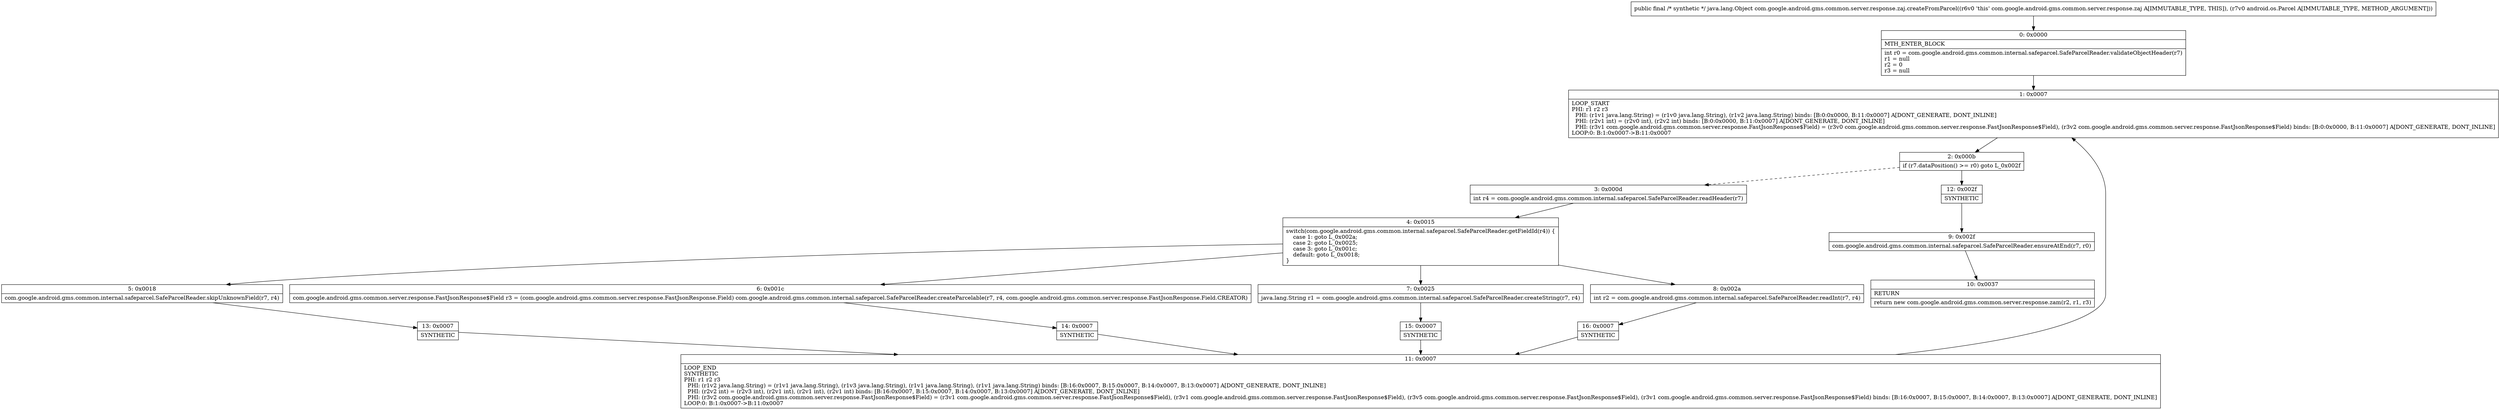 digraph "CFG forcom.google.android.gms.common.server.response.zaj.createFromParcel(Landroid\/os\/Parcel;)Ljava\/lang\/Object;" {
Node_0 [shape=record,label="{0\:\ 0x0000|MTH_ENTER_BLOCK\l|int r0 = com.google.android.gms.common.internal.safeparcel.SafeParcelReader.validateObjectHeader(r7)\lr1 = null\lr2 = 0\lr3 = null\l}"];
Node_1 [shape=record,label="{1\:\ 0x0007|LOOP_START\lPHI: r1 r2 r3 \l  PHI: (r1v1 java.lang.String) = (r1v0 java.lang.String), (r1v2 java.lang.String) binds: [B:0:0x0000, B:11:0x0007] A[DONT_GENERATE, DONT_INLINE]\l  PHI: (r2v1 int) = (r2v0 int), (r2v2 int) binds: [B:0:0x0000, B:11:0x0007] A[DONT_GENERATE, DONT_INLINE]\l  PHI: (r3v1 com.google.android.gms.common.server.response.FastJsonResponse$Field) = (r3v0 com.google.android.gms.common.server.response.FastJsonResponse$Field), (r3v2 com.google.android.gms.common.server.response.FastJsonResponse$Field) binds: [B:0:0x0000, B:11:0x0007] A[DONT_GENERATE, DONT_INLINE]\lLOOP:0: B:1:0x0007\-\>B:11:0x0007\l}"];
Node_2 [shape=record,label="{2\:\ 0x000b|if (r7.dataPosition() \>= r0) goto L_0x002f\l}"];
Node_3 [shape=record,label="{3\:\ 0x000d|int r4 = com.google.android.gms.common.internal.safeparcel.SafeParcelReader.readHeader(r7)\l}"];
Node_4 [shape=record,label="{4\:\ 0x0015|switch(com.google.android.gms.common.internal.safeparcel.SafeParcelReader.getFieldId(r4)) \{\l    case 1: goto L_0x002a;\l    case 2: goto L_0x0025;\l    case 3: goto L_0x001c;\l    default: goto L_0x0018;\l\}\l}"];
Node_5 [shape=record,label="{5\:\ 0x0018|com.google.android.gms.common.internal.safeparcel.SafeParcelReader.skipUnknownField(r7, r4)\l}"];
Node_6 [shape=record,label="{6\:\ 0x001c|com.google.android.gms.common.server.response.FastJsonResponse$Field r3 = (com.google.android.gms.common.server.response.FastJsonResponse.Field) com.google.android.gms.common.internal.safeparcel.SafeParcelReader.createParcelable(r7, r4, com.google.android.gms.common.server.response.FastJsonResponse.Field.CREATOR)\l}"];
Node_7 [shape=record,label="{7\:\ 0x0025|java.lang.String r1 = com.google.android.gms.common.internal.safeparcel.SafeParcelReader.createString(r7, r4)\l}"];
Node_8 [shape=record,label="{8\:\ 0x002a|int r2 = com.google.android.gms.common.internal.safeparcel.SafeParcelReader.readInt(r7, r4)\l}"];
Node_9 [shape=record,label="{9\:\ 0x002f|com.google.android.gms.common.internal.safeparcel.SafeParcelReader.ensureAtEnd(r7, r0)\l}"];
Node_10 [shape=record,label="{10\:\ 0x0037|RETURN\l|return new com.google.android.gms.common.server.response.zam(r2, r1, r3)\l}"];
Node_11 [shape=record,label="{11\:\ 0x0007|LOOP_END\lSYNTHETIC\lPHI: r1 r2 r3 \l  PHI: (r1v2 java.lang.String) = (r1v1 java.lang.String), (r1v3 java.lang.String), (r1v1 java.lang.String), (r1v1 java.lang.String) binds: [B:16:0x0007, B:15:0x0007, B:14:0x0007, B:13:0x0007] A[DONT_GENERATE, DONT_INLINE]\l  PHI: (r2v2 int) = (r2v3 int), (r2v1 int), (r2v1 int), (r2v1 int) binds: [B:16:0x0007, B:15:0x0007, B:14:0x0007, B:13:0x0007] A[DONT_GENERATE, DONT_INLINE]\l  PHI: (r3v2 com.google.android.gms.common.server.response.FastJsonResponse$Field) = (r3v1 com.google.android.gms.common.server.response.FastJsonResponse$Field), (r3v1 com.google.android.gms.common.server.response.FastJsonResponse$Field), (r3v5 com.google.android.gms.common.server.response.FastJsonResponse$Field), (r3v1 com.google.android.gms.common.server.response.FastJsonResponse$Field) binds: [B:16:0x0007, B:15:0x0007, B:14:0x0007, B:13:0x0007] A[DONT_GENERATE, DONT_INLINE]\lLOOP:0: B:1:0x0007\-\>B:11:0x0007\l}"];
Node_12 [shape=record,label="{12\:\ 0x002f|SYNTHETIC\l}"];
Node_13 [shape=record,label="{13\:\ 0x0007|SYNTHETIC\l}"];
Node_14 [shape=record,label="{14\:\ 0x0007|SYNTHETIC\l}"];
Node_15 [shape=record,label="{15\:\ 0x0007|SYNTHETIC\l}"];
Node_16 [shape=record,label="{16\:\ 0x0007|SYNTHETIC\l}"];
MethodNode[shape=record,label="{public final \/* synthetic *\/ java.lang.Object com.google.android.gms.common.server.response.zaj.createFromParcel((r6v0 'this' com.google.android.gms.common.server.response.zaj A[IMMUTABLE_TYPE, THIS]), (r7v0 android.os.Parcel A[IMMUTABLE_TYPE, METHOD_ARGUMENT])) }"];
MethodNode -> Node_0;
Node_0 -> Node_1;
Node_1 -> Node_2;
Node_2 -> Node_3[style=dashed];
Node_2 -> Node_12;
Node_3 -> Node_4;
Node_4 -> Node_5;
Node_4 -> Node_6;
Node_4 -> Node_7;
Node_4 -> Node_8;
Node_5 -> Node_13;
Node_6 -> Node_14;
Node_7 -> Node_15;
Node_8 -> Node_16;
Node_9 -> Node_10;
Node_11 -> Node_1;
Node_12 -> Node_9;
Node_13 -> Node_11;
Node_14 -> Node_11;
Node_15 -> Node_11;
Node_16 -> Node_11;
}

